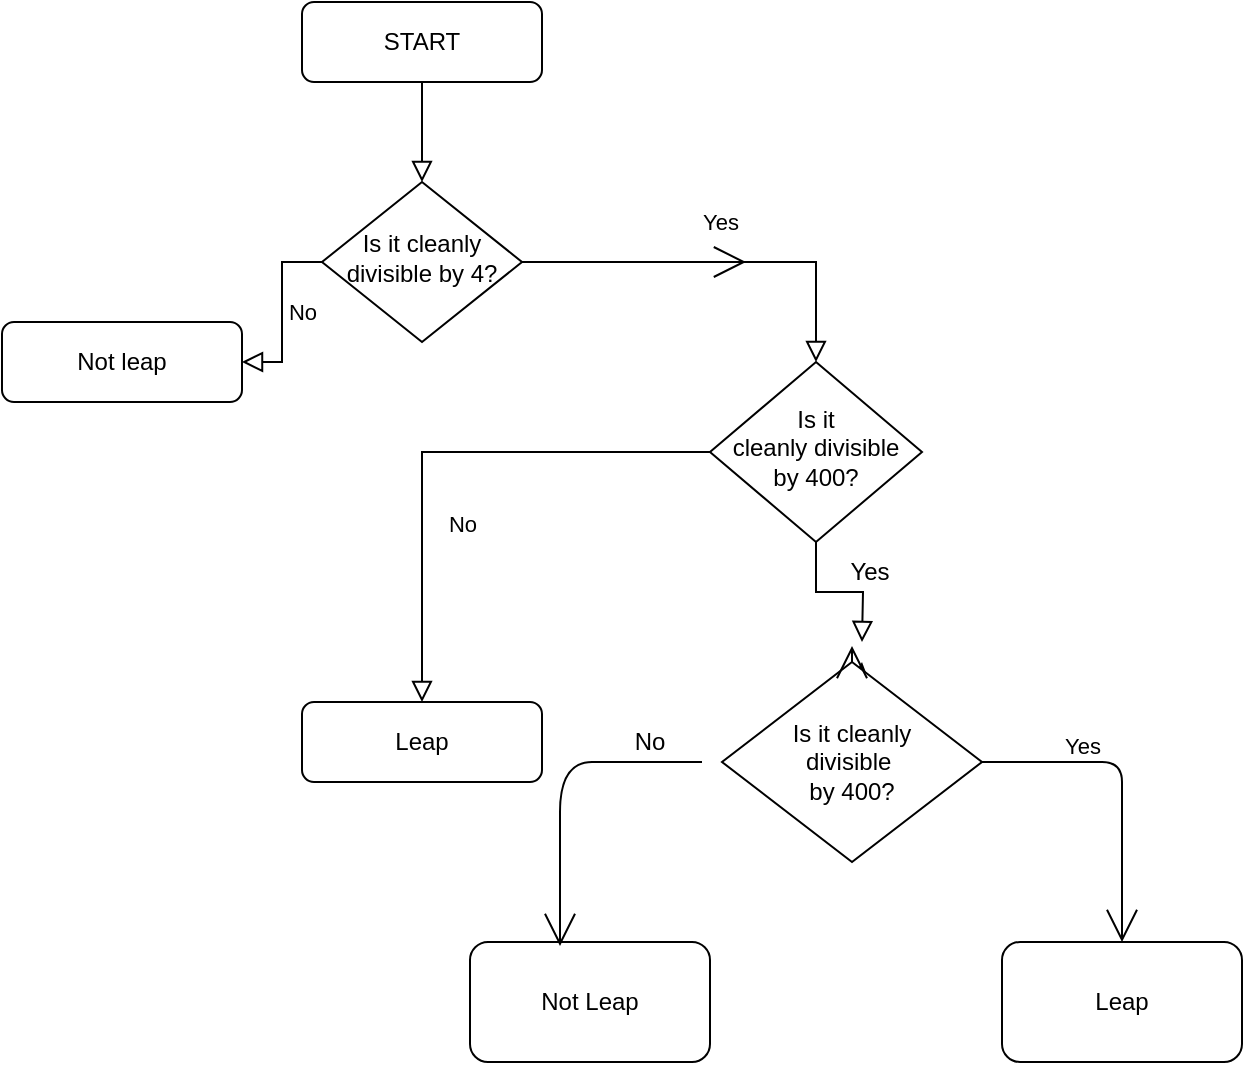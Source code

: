 <mxfile version="16.5.1" type="github">
  <diagram id="C5RBs43oDa-KdzZeNtuy" name="Page-1">
    <mxGraphModel dx="1406" dy="785" grid="1" gridSize="10" guides="1" tooltips="1" connect="1" arrows="1" fold="1" page="1" pageScale="1" pageWidth="827" pageHeight="1169" math="0" shadow="0">
      <root>
        <mxCell id="WIyWlLk6GJQsqaUBKTNV-0" />
        <mxCell id="WIyWlLk6GJQsqaUBKTNV-1" parent="WIyWlLk6GJQsqaUBKTNV-0" />
        <mxCell id="WIyWlLk6GJQsqaUBKTNV-2" value="" style="rounded=0;html=1;jettySize=auto;orthogonalLoop=1;fontSize=11;endArrow=block;endFill=0;endSize=8;strokeWidth=1;shadow=0;labelBackgroundColor=none;edgeStyle=orthogonalEdgeStyle;" parent="WIyWlLk6GJQsqaUBKTNV-1" source="WIyWlLk6GJQsqaUBKTNV-3" target="WIyWlLk6GJQsqaUBKTNV-6" edge="1">
          <mxGeometry relative="1" as="geometry" />
        </mxCell>
        <object label="START" id="WIyWlLk6GJQsqaUBKTNV-3">
          <mxCell style="rounded=1;whiteSpace=wrap;html=1;fontSize=12;glass=0;strokeWidth=1;shadow=0;" parent="WIyWlLk6GJQsqaUBKTNV-1" vertex="1">
            <mxGeometry x="160" y="80" width="120" height="40" as="geometry" />
          </mxCell>
        </object>
        <mxCell id="WIyWlLk6GJQsqaUBKTNV-4" value="Yes" style="rounded=0;html=1;jettySize=auto;orthogonalLoop=1;fontSize=11;endArrow=block;endFill=0;endSize=8;strokeWidth=1;shadow=0;labelBackgroundColor=none;edgeStyle=orthogonalEdgeStyle;" parent="WIyWlLk6GJQsqaUBKTNV-1" source="WIyWlLk6GJQsqaUBKTNV-6" target="WIyWlLk6GJQsqaUBKTNV-10" edge="1">
          <mxGeometry y="20" relative="1" as="geometry">
            <mxPoint as="offset" />
          </mxGeometry>
        </mxCell>
        <mxCell id="WIyWlLk6GJQsqaUBKTNV-5" value="No" style="edgeStyle=orthogonalEdgeStyle;rounded=0;html=1;jettySize=auto;orthogonalLoop=1;fontSize=11;endArrow=block;endFill=0;endSize=8;strokeWidth=1;shadow=0;labelBackgroundColor=none;" parent="WIyWlLk6GJQsqaUBKTNV-1" source="WIyWlLk6GJQsqaUBKTNV-6" target="WIyWlLk6GJQsqaUBKTNV-7" edge="1">
          <mxGeometry y="10" relative="1" as="geometry">
            <mxPoint as="offset" />
          </mxGeometry>
        </mxCell>
        <mxCell id="r1SlgD0g4TaFZB3ku2CS-5" value="" style="edgeStyle=none;curved=1;rounded=0;orthogonalLoop=1;jettySize=auto;html=1;endArrow=open;startSize=14;endSize=14;sourcePerimeterSpacing=8;targetPerimeterSpacing=8;" edge="1" parent="WIyWlLk6GJQsqaUBKTNV-1" source="WIyWlLk6GJQsqaUBKTNV-6">
          <mxGeometry relative="1" as="geometry">
            <mxPoint x="382" y="210" as="targetPoint" />
          </mxGeometry>
        </mxCell>
        <mxCell id="WIyWlLk6GJQsqaUBKTNV-6" value="Is it cleanly divisible by 4?" style="rhombus;whiteSpace=wrap;html=1;shadow=0;fontFamily=Helvetica;fontSize=12;align=center;strokeWidth=1;spacing=6;spacingTop=-4;" parent="WIyWlLk6GJQsqaUBKTNV-1" vertex="1">
          <mxGeometry x="170" y="170" width="100" height="80" as="geometry" />
        </mxCell>
        <mxCell id="WIyWlLk6GJQsqaUBKTNV-7" value="Not leap" style="rounded=1;whiteSpace=wrap;html=1;fontSize=12;glass=0;strokeWidth=1;shadow=0;" parent="WIyWlLk6GJQsqaUBKTNV-1" vertex="1">
          <mxGeometry x="10" y="240" width="120" height="40" as="geometry" />
        </mxCell>
        <mxCell id="WIyWlLk6GJQsqaUBKTNV-8" value="No" style="rounded=0;html=1;jettySize=auto;orthogonalLoop=1;fontSize=11;endArrow=block;endFill=0;endSize=8;strokeWidth=1;shadow=0;labelBackgroundColor=none;edgeStyle=orthogonalEdgeStyle;" parent="WIyWlLk6GJQsqaUBKTNV-1" source="WIyWlLk6GJQsqaUBKTNV-10" target="WIyWlLk6GJQsqaUBKTNV-11" edge="1">
          <mxGeometry x="0.333" y="20" relative="1" as="geometry">
            <mxPoint as="offset" />
          </mxGeometry>
        </mxCell>
        <mxCell id="WIyWlLk6GJQsqaUBKTNV-9" value="Yes" style="edgeStyle=orthogonalEdgeStyle;rounded=0;html=1;jettySize=auto;orthogonalLoop=1;fontSize=11;endArrow=block;endFill=0;endSize=8;strokeWidth=1;shadow=0;labelBackgroundColor=none;" parent="WIyWlLk6GJQsqaUBKTNV-1" source="WIyWlLk6GJQsqaUBKTNV-10" edge="1">
          <mxGeometry x="1" y="121" relative="1" as="geometry">
            <mxPoint x="-11" y="50" as="offset" />
            <mxPoint x="440" y="400" as="targetPoint" />
          </mxGeometry>
        </mxCell>
        <mxCell id="WIyWlLk6GJQsqaUBKTNV-10" value="Is it &lt;br&gt;cleanly divisible &lt;br&gt;by 400?" style="rhombus;whiteSpace=wrap;html=1;shadow=0;fontFamily=Helvetica;fontSize=12;align=center;strokeWidth=1;spacing=6;spacingTop=-4;" parent="WIyWlLk6GJQsqaUBKTNV-1" vertex="1">
          <mxGeometry x="364" y="260" width="106" height="90" as="geometry" />
        </mxCell>
        <mxCell id="WIyWlLk6GJQsqaUBKTNV-11" value="Leap" style="rounded=1;whiteSpace=wrap;html=1;fontSize=12;glass=0;strokeWidth=1;shadow=0;" parent="WIyWlLk6GJQsqaUBKTNV-1" vertex="1">
          <mxGeometry x="160" y="430" width="120" height="40" as="geometry" />
        </mxCell>
        <mxCell id="r1SlgD0g4TaFZB3ku2CS-9" value="" style="edgeStyle=none;curved=1;rounded=0;orthogonalLoop=1;jettySize=auto;html=1;endArrow=open;startSize=14;endSize=14;targetPerimeterSpacing=8;startArrow=none;" edge="1" parent="WIyWlLk6GJQsqaUBKTNV-1" source="r1SlgD0g4TaFZB3ku2CS-8">
          <mxGeometry relative="1" as="geometry">
            <mxPoint x="450" y="430" as="sourcePoint" />
            <mxPoint x="440" y="410" as="targetPoint" />
          </mxGeometry>
        </mxCell>
        <mxCell id="r1SlgD0g4TaFZB3ku2CS-7" value="Yes" style="text;strokeColor=none;fillColor=none;html=1;align=center;verticalAlign=middle;whiteSpace=wrap;rounded=0;hachureGap=4;" vertex="1" parent="WIyWlLk6GJQsqaUBKTNV-1">
          <mxGeometry x="414" y="350" width="60" height="30" as="geometry" />
        </mxCell>
        <mxCell id="r1SlgD0g4TaFZB3ku2CS-8" value="Is it cleanly &lt;br&gt;divisible&amp;nbsp;&lt;br&gt;by 400?" style="rhombus;whiteSpace=wrap;html=1;hachureGap=4;" vertex="1" parent="WIyWlLk6GJQsqaUBKTNV-1">
          <mxGeometry x="370" y="410" width="130" height="100" as="geometry" />
        </mxCell>
        <mxCell id="r1SlgD0g4TaFZB3ku2CS-13" style="edgeStyle=none;curved=1;rounded=0;orthogonalLoop=1;jettySize=auto;html=1;exitX=0.5;exitY=0;exitDx=0;exitDy=0;endArrow=open;startSize=14;endSize=14;sourcePerimeterSpacing=8;targetPerimeterSpacing=8;" edge="1" parent="WIyWlLk6GJQsqaUBKTNV-1" source="r1SlgD0g4TaFZB3ku2CS-8" target="r1SlgD0g4TaFZB3ku2CS-8">
          <mxGeometry relative="1" as="geometry" />
        </mxCell>
        <mxCell id="r1SlgD0g4TaFZB3ku2CS-16" value="Not Leap" style="rounded=1;whiteSpace=wrap;html=1;hachureGap=4;" vertex="1" parent="WIyWlLk6GJQsqaUBKTNV-1">
          <mxGeometry x="244" y="550" width="120" height="60" as="geometry" />
        </mxCell>
        <mxCell id="r1SlgD0g4TaFZB3ku2CS-27" value="No" style="text;strokeColor=none;fillColor=none;html=1;align=center;verticalAlign=middle;whiteSpace=wrap;rounded=0;hachureGap=4;" vertex="1" parent="WIyWlLk6GJQsqaUBKTNV-1">
          <mxGeometry x="304" y="435" width="60" height="30" as="geometry" />
        </mxCell>
        <mxCell id="r1SlgD0g4TaFZB3ku2CS-28" value="Leap" style="rounded=1;whiteSpace=wrap;html=1;hachureGap=4;" vertex="1" parent="WIyWlLk6GJQsqaUBKTNV-1">
          <mxGeometry x="510" y="550" width="120" height="60" as="geometry" />
        </mxCell>
        <mxCell id="r1SlgD0g4TaFZB3ku2CS-29" value="" style="edgeStyle=none;orthogonalLoop=1;jettySize=auto;html=1;rounded=0;endArrow=open;startSize=14;endSize=14;sourcePerimeterSpacing=8;targetPerimeterSpacing=8;curved=1;exitX=1;exitY=0.5;exitDx=0;exitDy=0;entryX=0.5;entryY=0;entryDx=0;entryDy=0;" edge="1" parent="WIyWlLk6GJQsqaUBKTNV-1" source="r1SlgD0g4TaFZB3ku2CS-8" target="r1SlgD0g4TaFZB3ku2CS-28">
          <mxGeometry width="120" relative="1" as="geometry">
            <mxPoint x="510" y="460" as="sourcePoint" />
            <mxPoint x="630" y="460" as="targetPoint" />
            <Array as="points">
              <mxPoint x="550" y="460" />
              <mxPoint x="570" y="460" />
              <mxPoint x="570" y="480" />
            </Array>
          </mxGeometry>
        </mxCell>
        <mxCell id="r1SlgD0g4TaFZB3ku2CS-32" value="" style="edgeStyle=none;orthogonalLoop=1;jettySize=auto;html=1;rounded=0;endArrow=open;startSize=14;endSize=14;sourcePerimeterSpacing=8;targetPerimeterSpacing=8;curved=1;entryX=0.375;entryY=0.033;entryDx=0;entryDy=0;entryPerimeter=0;" edge="1" parent="WIyWlLk6GJQsqaUBKTNV-1" target="r1SlgD0g4TaFZB3ku2CS-16">
          <mxGeometry width="120" relative="1" as="geometry">
            <mxPoint x="360" y="460" as="sourcePoint" />
            <mxPoint x="330" y="520" as="targetPoint" />
            <Array as="points">
              <mxPoint x="321" y="460" />
              <mxPoint x="289" y="460" />
              <mxPoint x="289" y="510" />
            </Array>
          </mxGeometry>
        </mxCell>
      </root>
    </mxGraphModel>
  </diagram>
</mxfile>
